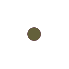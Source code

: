 \begin{tikzpicture}[scale=1]
  \tikzstyle{every node}=[draw,circle,fill=gray,inner sep=1.5]
  \path (1.2,10.8) node [white] (v0) {};
  \path (1.2,10.8) node [red] (v1) {};
  \path (1.2,10.8) node [cyan] (v2) {};
  \path (1.2,10.8) node [red] (v3) {};
  \path (1.2,10.8) node [color={rgb:red,75;green,0;blue,130}] (v4) {};
  \path (1.2,10.8) node [cyan] (v5) {};
  \path (1.2,10.8) node [color={rgb:red,250;green,128;blue,114}] (v6) {};
  \path (1.2,10.8) node [color={rgb:red,240;green,230;blue,140}] (v7) {};
  \path (1.2,10.8) node [color={rgb:red,250;green,128;blue,114}] (v8) {};
  \path (1.2,10.8) node [color={rgb:red,240;green,230;blue,140}] (v9) {};
  \tikzstyle{every path}=[];
  \draw [darkgray] (v0)--(v1);
  \draw [darkgray] (v0)--(v4);
  \draw [darkgray] (v0)--(v5);
  \draw [darkgray] (v0)--(v6);
  \draw [darkgray] (v0)--(v9);
  \draw [darkgray] (v1)--(v2);
  \draw [darkgray] (v1)--(v5);
  \draw [darkgray] (v1)--(v6);
  \draw [darkgray] (v1)--(v7);
  \draw [darkgray] (v2)--(v3);
  \draw [darkgray] (v2)--(v6);
  \draw [darkgray] (v2)--(v7);
  \draw [darkgray] (v2)--(v8);
  \draw [darkgray] (v3)--(v4);
  \draw [darkgray] (v3)--(v7);
  \draw [darkgray] (v3)--(v8);
  \draw [darkgray] (v3)--(v9);
  \draw [darkgray] (v4)--(v5);
  \draw [darkgray] (v4)--(v8);
  \draw [darkgray] (v4)--(v9);
  \draw [darkgray] (v5)--(v6);
  \draw [darkgray] (v5)--(v9);
  \draw [darkgray] (v6)--(v7);
  \draw [darkgray] (v7)--(v8);
  \draw [darkgray] (v8)--(v9);
\end{tikzpicture}
